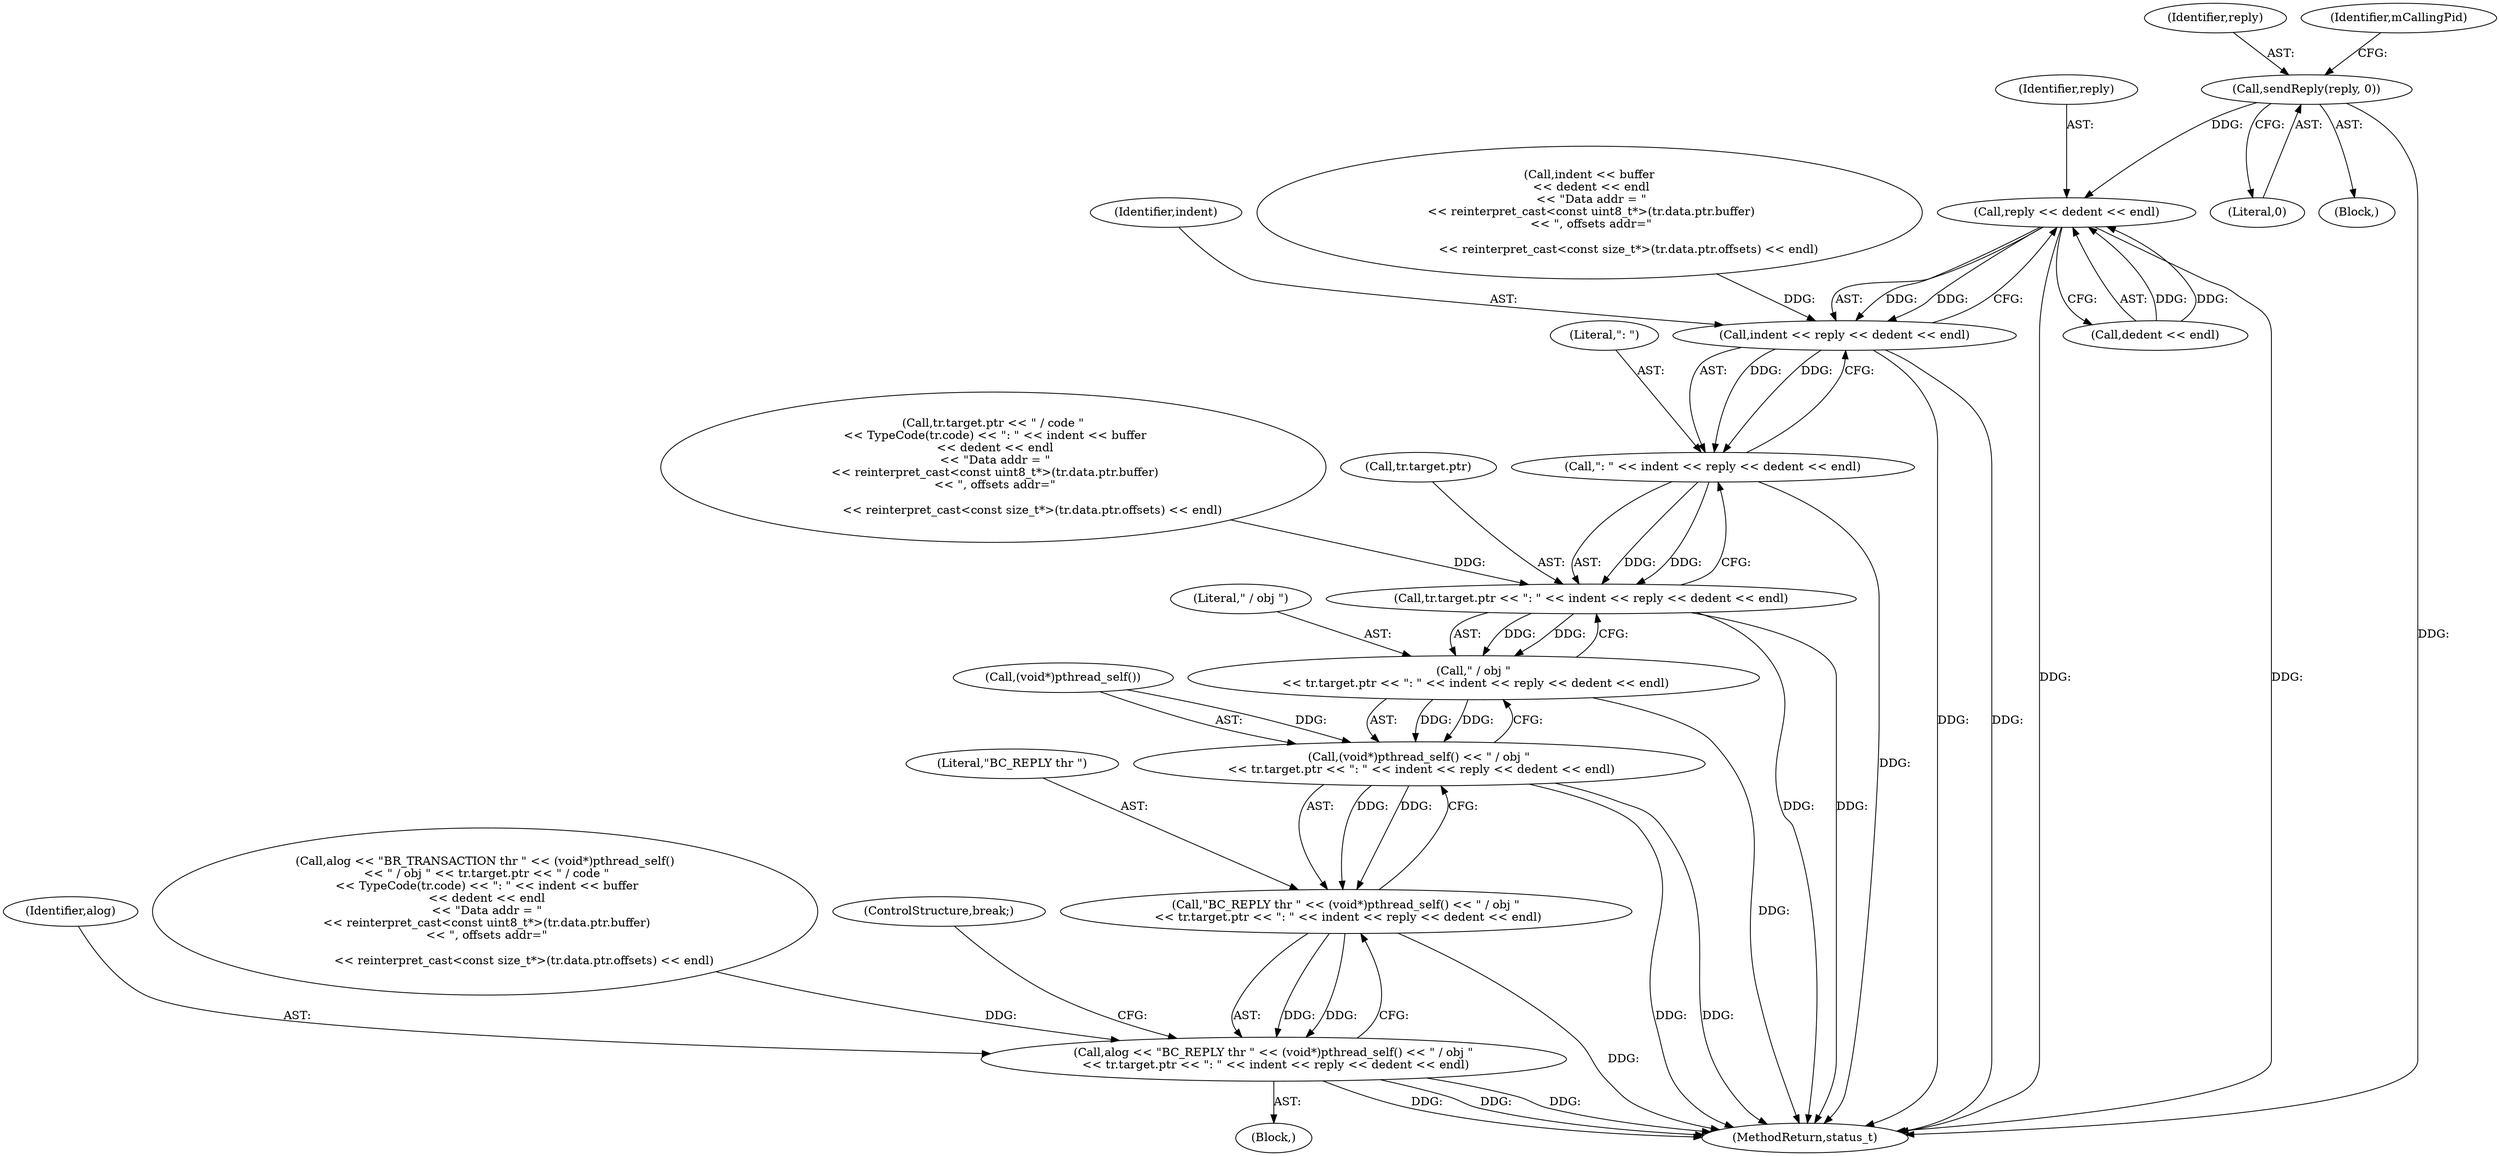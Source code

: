 digraph "0_Android_a59b827869a2ea04022dd225007f29af8d61837a@API" {
"1000481" [label="(Call,sendReply(reply, 0))"];
"1000523" [label="(Call,reply << dedent << endl)"];
"1000521" [label="(Call,indent << reply << dedent << endl)"];
"1000519" [label="(Call,\": \" << indent << reply << dedent << endl)"];
"1000513" [label="(Call,tr.target.ptr << \": \" << indent << reply << dedent << endl)"];
"1000511" [label="(Call,\" / obj \"\n << tr.target.ptr << \": \" << indent << reply << dedent << endl)"];
"1000507" [label="(Call,(void*)pthread_self() << \" / obj \"\n << tr.target.ptr << \": \" << indent << reply << dedent << endl)"];
"1000505" [label="(Call,\"BC_REPLY thr \" << (void*)pthread_self() << \" / obj \"\n << tr.target.ptr << \": \" << indent << reply << dedent << endl)"];
"1000503" [label="(Call,alog << \"BC_REPLY thr \" << (void*)pthread_self() << \" / obj \"\n << tr.target.ptr << \": \" << indent << reply << dedent << endl)"];
"1000525" [label="(Call,dedent << endl)"];
"1000504" [label="(Identifier,alog)"];
"1000512" [label="(Literal,\" / obj \")"];
"1000483" [label="(Literal,0)"];
"1000508" [label="(Call,(void*)pthread_self())"];
"1000522" [label="(Identifier,indent)"];
"1000381" [label="(Call,tr.target.ptr << \" / code \"\n << TypeCode(tr.code) << \": \" << indent << buffer\n << dedent << endl\n << \"Data addr = \"\n << reinterpret_cast<const uint8_t*>(tr.data.ptr.buffer)\n << \", offsets addr=\"\n\n                     << reinterpret_cast<const size_t*>(tr.data.ptr.offsets) << endl)"];
"1000471" [label="(Block,)"];
"1000506" [label="(Literal,\"BC_REPLY thr \")"];
"1000585" [label="(MethodReturn,status_t)"];
"1000507" [label="(Call,(void*)pthread_self() << \" / obj \"\n << tr.target.ptr << \": \" << indent << reply << dedent << endl)"];
"1000514" [label="(Call,tr.target.ptr)"];
"1000505" [label="(Call,\"BC_REPLY thr \" << (void*)pthread_self() << \" / obj \"\n << tr.target.ptr << \": \" << indent << reply << dedent << endl)"];
"1000513" [label="(Call,tr.target.ptr << \": \" << indent << reply << dedent << endl)"];
"1000519" [label="(Call,\": \" << indent << reply << dedent << endl)"];
"1000482" [label="(Identifier,reply)"];
"1000520" [label="(Literal,\": \")"];
"1000521" [label="(Call,indent << reply << dedent << endl)"];
"1000503" [label="(Call,alog << \"BC_REPLY thr \" << (void*)pthread_self() << \" / obj \"\n << tr.target.ptr << \": \" << indent << reply << dedent << endl)"];
"1000396" [label="(Call,indent << buffer\n << dedent << endl\n << \"Data addr = \"\n << reinterpret_cast<const uint8_t*>(tr.data.ptr.buffer)\n << \", offsets addr=\"\n\n                     << reinterpret_cast<const size_t*>(tr.data.ptr.offsets) << endl)"];
"1000371" [label="(Call,alog << \"BR_TRANSACTION thr \" << (void*)pthread_self()\n << \" / obj \" << tr.target.ptr << \" / code \"\n << TypeCode(tr.code) << \": \" << indent << buffer\n << dedent << endl\n << \"Data addr = \"\n << reinterpret_cast<const uint8_t*>(tr.data.ptr.buffer)\n << \", offsets addr=\"\n\n                     << reinterpret_cast<const size_t*>(tr.data.ptr.offsets) << endl)"];
"1000523" [label="(Call,reply << dedent << endl)"];
"1000524" [label="(Identifier,reply)"];
"1000490" [label="(Identifier,mCallingPid)"];
"1000511" [label="(Call,\" / obj \"\n << tr.target.ptr << \": \" << indent << reply << dedent << endl)"];
"1000528" [label="(ControlStructure,break;)"];
"1000481" [label="(Call,sendReply(reply, 0))"];
"1000501" [label="(Block,)"];
"1000481" -> "1000471"  [label="AST: "];
"1000481" -> "1000483"  [label="CFG: "];
"1000482" -> "1000481"  [label="AST: "];
"1000483" -> "1000481"  [label="AST: "];
"1000490" -> "1000481"  [label="CFG: "];
"1000481" -> "1000585"  [label="DDG: "];
"1000481" -> "1000523"  [label="DDG: "];
"1000523" -> "1000521"  [label="AST: "];
"1000523" -> "1000525"  [label="CFG: "];
"1000524" -> "1000523"  [label="AST: "];
"1000525" -> "1000523"  [label="AST: "];
"1000521" -> "1000523"  [label="CFG: "];
"1000523" -> "1000585"  [label="DDG: "];
"1000523" -> "1000585"  [label="DDG: "];
"1000523" -> "1000521"  [label="DDG: "];
"1000523" -> "1000521"  [label="DDG: "];
"1000525" -> "1000523"  [label="DDG: "];
"1000525" -> "1000523"  [label="DDG: "];
"1000521" -> "1000519"  [label="AST: "];
"1000522" -> "1000521"  [label="AST: "];
"1000519" -> "1000521"  [label="CFG: "];
"1000521" -> "1000585"  [label="DDG: "];
"1000521" -> "1000585"  [label="DDG: "];
"1000521" -> "1000519"  [label="DDG: "];
"1000521" -> "1000519"  [label="DDG: "];
"1000396" -> "1000521"  [label="DDG: "];
"1000519" -> "1000513"  [label="AST: "];
"1000520" -> "1000519"  [label="AST: "];
"1000513" -> "1000519"  [label="CFG: "];
"1000519" -> "1000585"  [label="DDG: "];
"1000519" -> "1000513"  [label="DDG: "];
"1000519" -> "1000513"  [label="DDG: "];
"1000513" -> "1000511"  [label="AST: "];
"1000514" -> "1000513"  [label="AST: "];
"1000511" -> "1000513"  [label="CFG: "];
"1000513" -> "1000585"  [label="DDG: "];
"1000513" -> "1000585"  [label="DDG: "];
"1000513" -> "1000511"  [label="DDG: "];
"1000513" -> "1000511"  [label="DDG: "];
"1000381" -> "1000513"  [label="DDG: "];
"1000511" -> "1000507"  [label="AST: "];
"1000512" -> "1000511"  [label="AST: "];
"1000507" -> "1000511"  [label="CFG: "];
"1000511" -> "1000585"  [label="DDG: "];
"1000511" -> "1000507"  [label="DDG: "];
"1000511" -> "1000507"  [label="DDG: "];
"1000507" -> "1000505"  [label="AST: "];
"1000508" -> "1000507"  [label="AST: "];
"1000505" -> "1000507"  [label="CFG: "];
"1000507" -> "1000585"  [label="DDG: "];
"1000507" -> "1000585"  [label="DDG: "];
"1000507" -> "1000505"  [label="DDG: "];
"1000507" -> "1000505"  [label="DDG: "];
"1000508" -> "1000507"  [label="DDG: "];
"1000505" -> "1000503"  [label="AST: "];
"1000506" -> "1000505"  [label="AST: "];
"1000503" -> "1000505"  [label="CFG: "];
"1000505" -> "1000585"  [label="DDG: "];
"1000505" -> "1000503"  [label="DDG: "];
"1000505" -> "1000503"  [label="DDG: "];
"1000503" -> "1000501"  [label="AST: "];
"1000504" -> "1000503"  [label="AST: "];
"1000528" -> "1000503"  [label="CFG: "];
"1000503" -> "1000585"  [label="DDG: "];
"1000503" -> "1000585"  [label="DDG: "];
"1000503" -> "1000585"  [label="DDG: "];
"1000371" -> "1000503"  [label="DDG: "];
}
